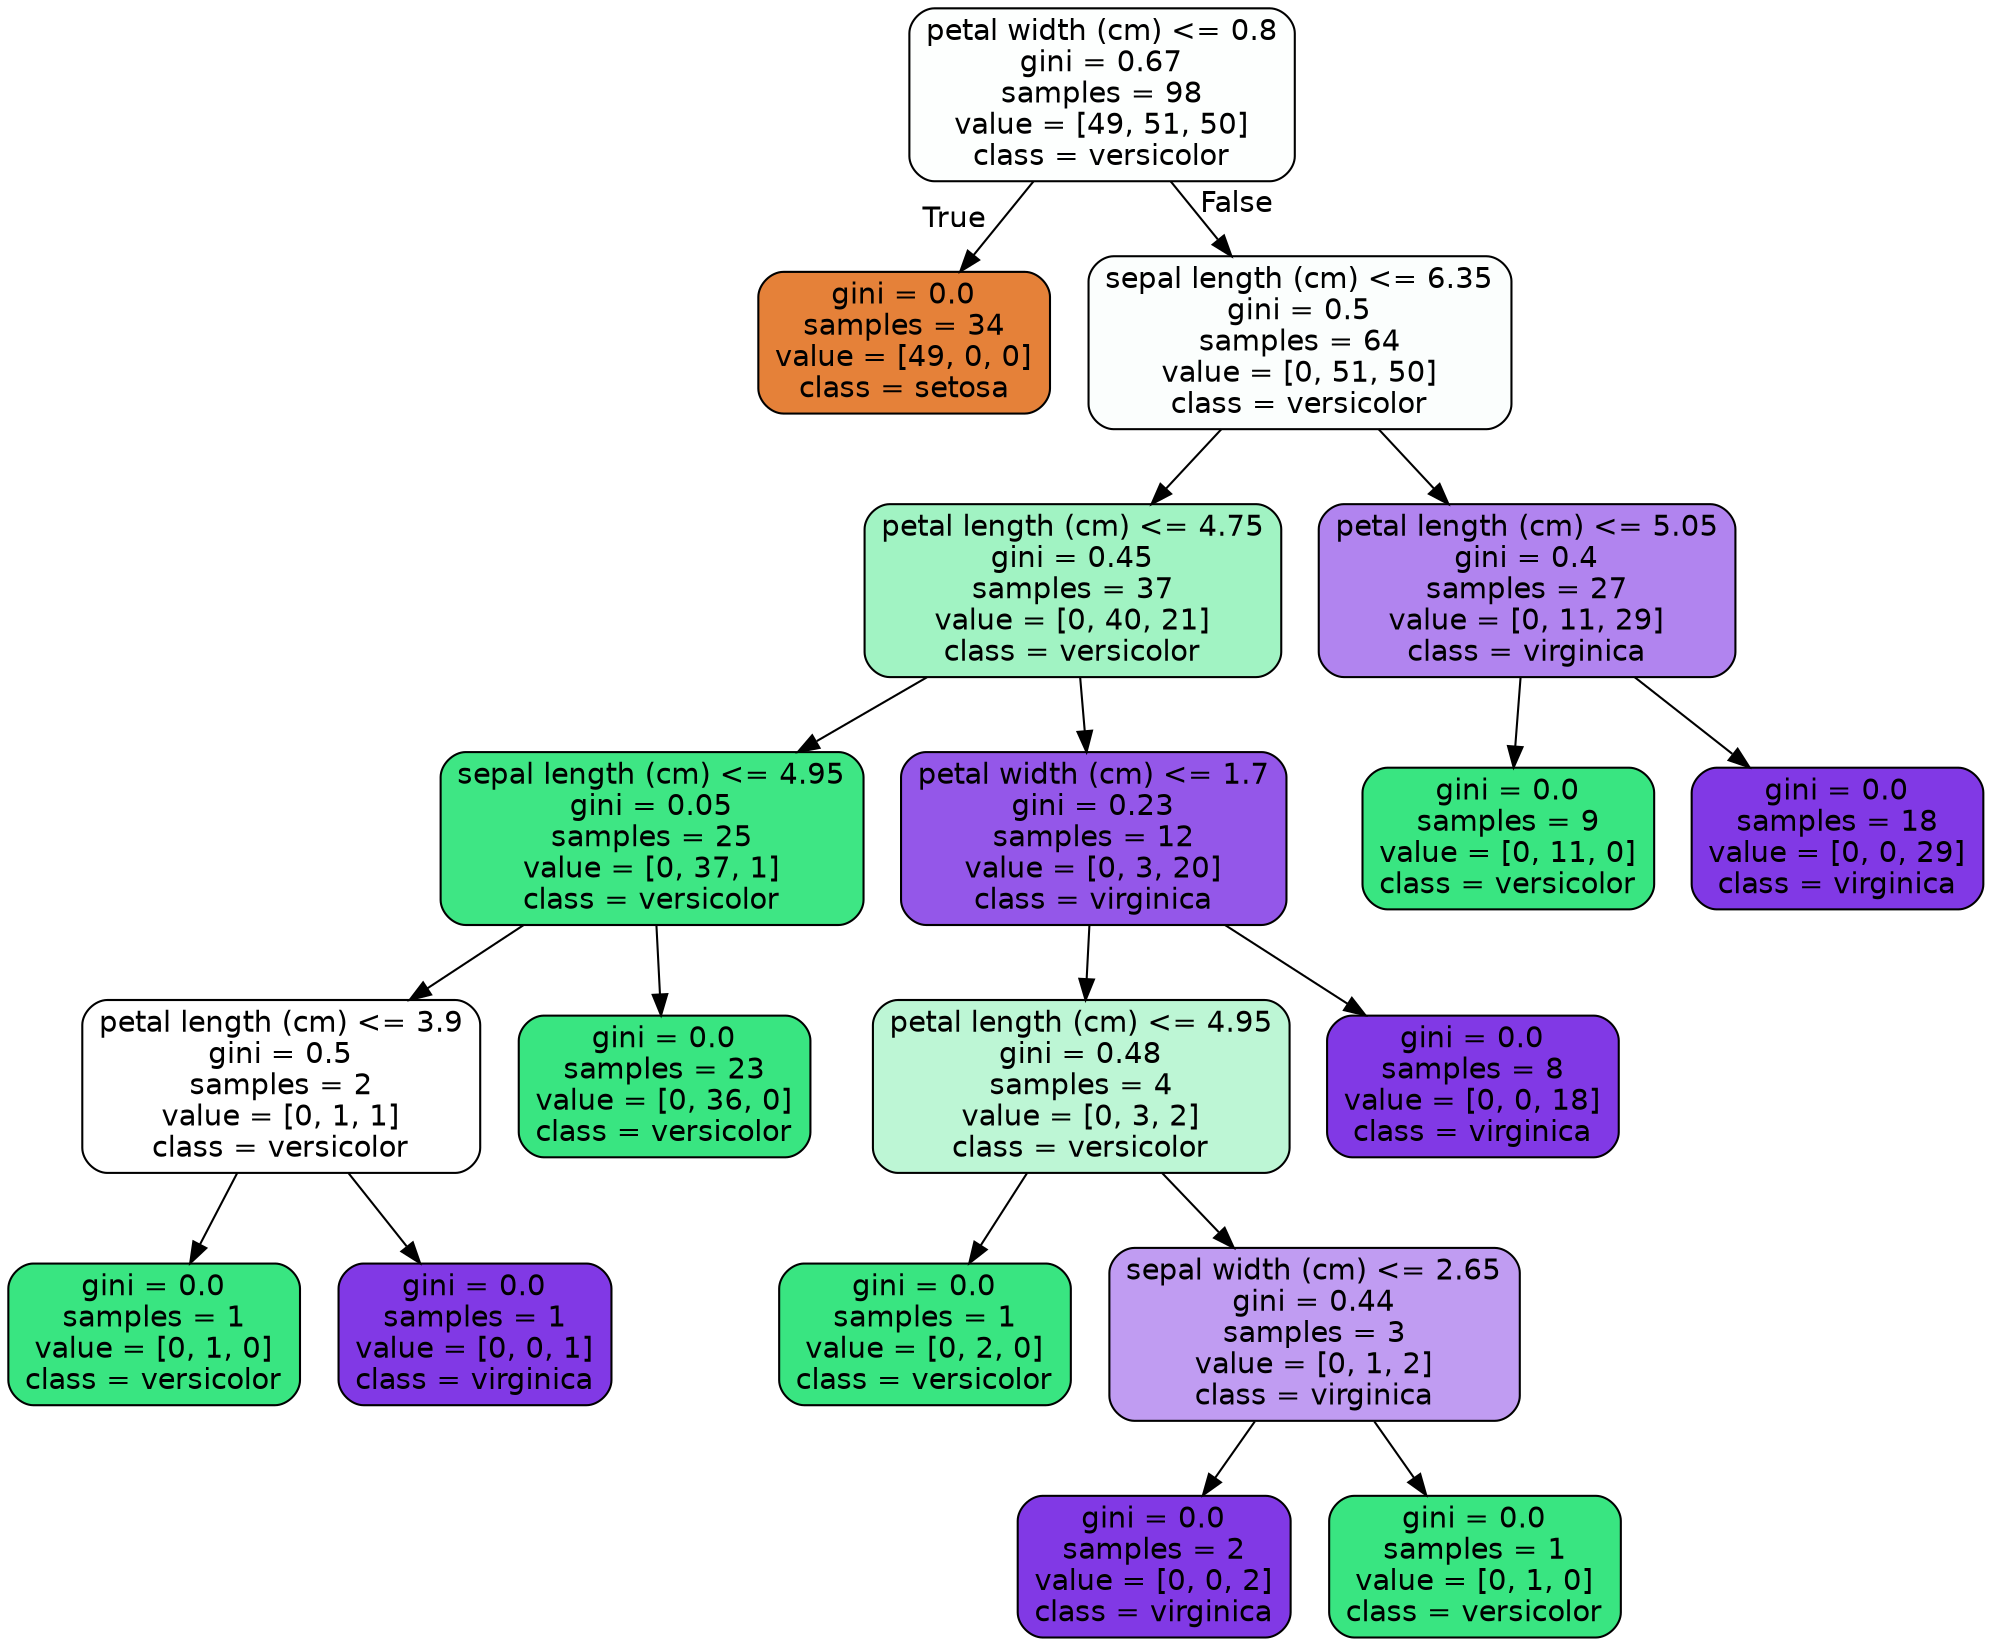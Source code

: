 digraph Tree {
node [shape=box, style="filled, rounded", color="black", fontname=helvetica] ;
edge [fontname=helvetica] ;
0 [label="petal width (cm) <= 0.8\ngini = 0.67\nsamples = 98\nvalue = [49, 51, 50]\nclass = versicolor", fillcolor="#fdfffe"] ;
1 [label="gini = 0.0\nsamples = 34\nvalue = [49, 0, 0]\nclass = setosa", fillcolor="#e58139"] ;
0 -> 1 [labeldistance=2.5, labelangle=45, headlabel="True"] ;
2 [label="sepal length (cm) <= 6.35\ngini = 0.5\nsamples = 64\nvalue = [0, 51, 50]\nclass = versicolor", fillcolor="#fbfefd"] ;
0 -> 2 [labeldistance=2.5, labelangle=-45, headlabel="False"] ;
3 [label="petal length (cm) <= 4.75\ngini = 0.45\nsamples = 37\nvalue = [0, 40, 21]\nclass = versicolor", fillcolor="#a1f3c3"] ;
2 -> 3 ;
4 [label="sepal length (cm) <= 4.95\ngini = 0.05\nsamples = 25\nvalue = [0, 37, 1]\nclass = versicolor", fillcolor="#3ee684"] ;
3 -> 4 ;
5 [label="petal length (cm) <= 3.9\ngini = 0.5\nsamples = 2\nvalue = [0, 1, 1]\nclass = versicolor", fillcolor="#ffffff"] ;
4 -> 5 ;
6 [label="gini = 0.0\nsamples = 1\nvalue = [0, 1, 0]\nclass = versicolor", fillcolor="#39e581"] ;
5 -> 6 ;
7 [label="gini = 0.0\nsamples = 1\nvalue = [0, 0, 1]\nclass = virginica", fillcolor="#8139e5"] ;
5 -> 7 ;
8 [label="gini = 0.0\nsamples = 23\nvalue = [0, 36, 0]\nclass = versicolor", fillcolor="#39e581"] ;
4 -> 8 ;
9 [label="petal width (cm) <= 1.7\ngini = 0.23\nsamples = 12\nvalue = [0, 3, 20]\nclass = virginica", fillcolor="#9457e9"] ;
3 -> 9 ;
10 [label="petal length (cm) <= 4.95\ngini = 0.48\nsamples = 4\nvalue = [0, 3, 2]\nclass = versicolor", fillcolor="#bdf6d5"] ;
9 -> 10 ;
11 [label="gini = 0.0\nsamples = 1\nvalue = [0, 2, 0]\nclass = versicolor", fillcolor="#39e581"] ;
10 -> 11 ;
12 [label="sepal width (cm) <= 2.65\ngini = 0.44\nsamples = 3\nvalue = [0, 1, 2]\nclass = virginica", fillcolor="#c09cf2"] ;
10 -> 12 ;
13 [label="gini = 0.0\nsamples = 2\nvalue = [0, 0, 2]\nclass = virginica", fillcolor="#8139e5"] ;
12 -> 13 ;
14 [label="gini = 0.0\nsamples = 1\nvalue = [0, 1, 0]\nclass = versicolor", fillcolor="#39e581"] ;
12 -> 14 ;
15 [label="gini = 0.0\nsamples = 8\nvalue = [0, 0, 18]\nclass = virginica", fillcolor="#8139e5"] ;
9 -> 15 ;
16 [label="petal length (cm) <= 5.05\ngini = 0.4\nsamples = 27\nvalue = [0, 11, 29]\nclass = virginica", fillcolor="#b184ef"] ;
2 -> 16 ;
17 [label="gini = 0.0\nsamples = 9\nvalue = [0, 11, 0]\nclass = versicolor", fillcolor="#39e581"] ;
16 -> 17 ;
18 [label="gini = 0.0\nsamples = 18\nvalue = [0, 0, 29]\nclass = virginica", fillcolor="#8139e5"] ;
16 -> 18 ;
}